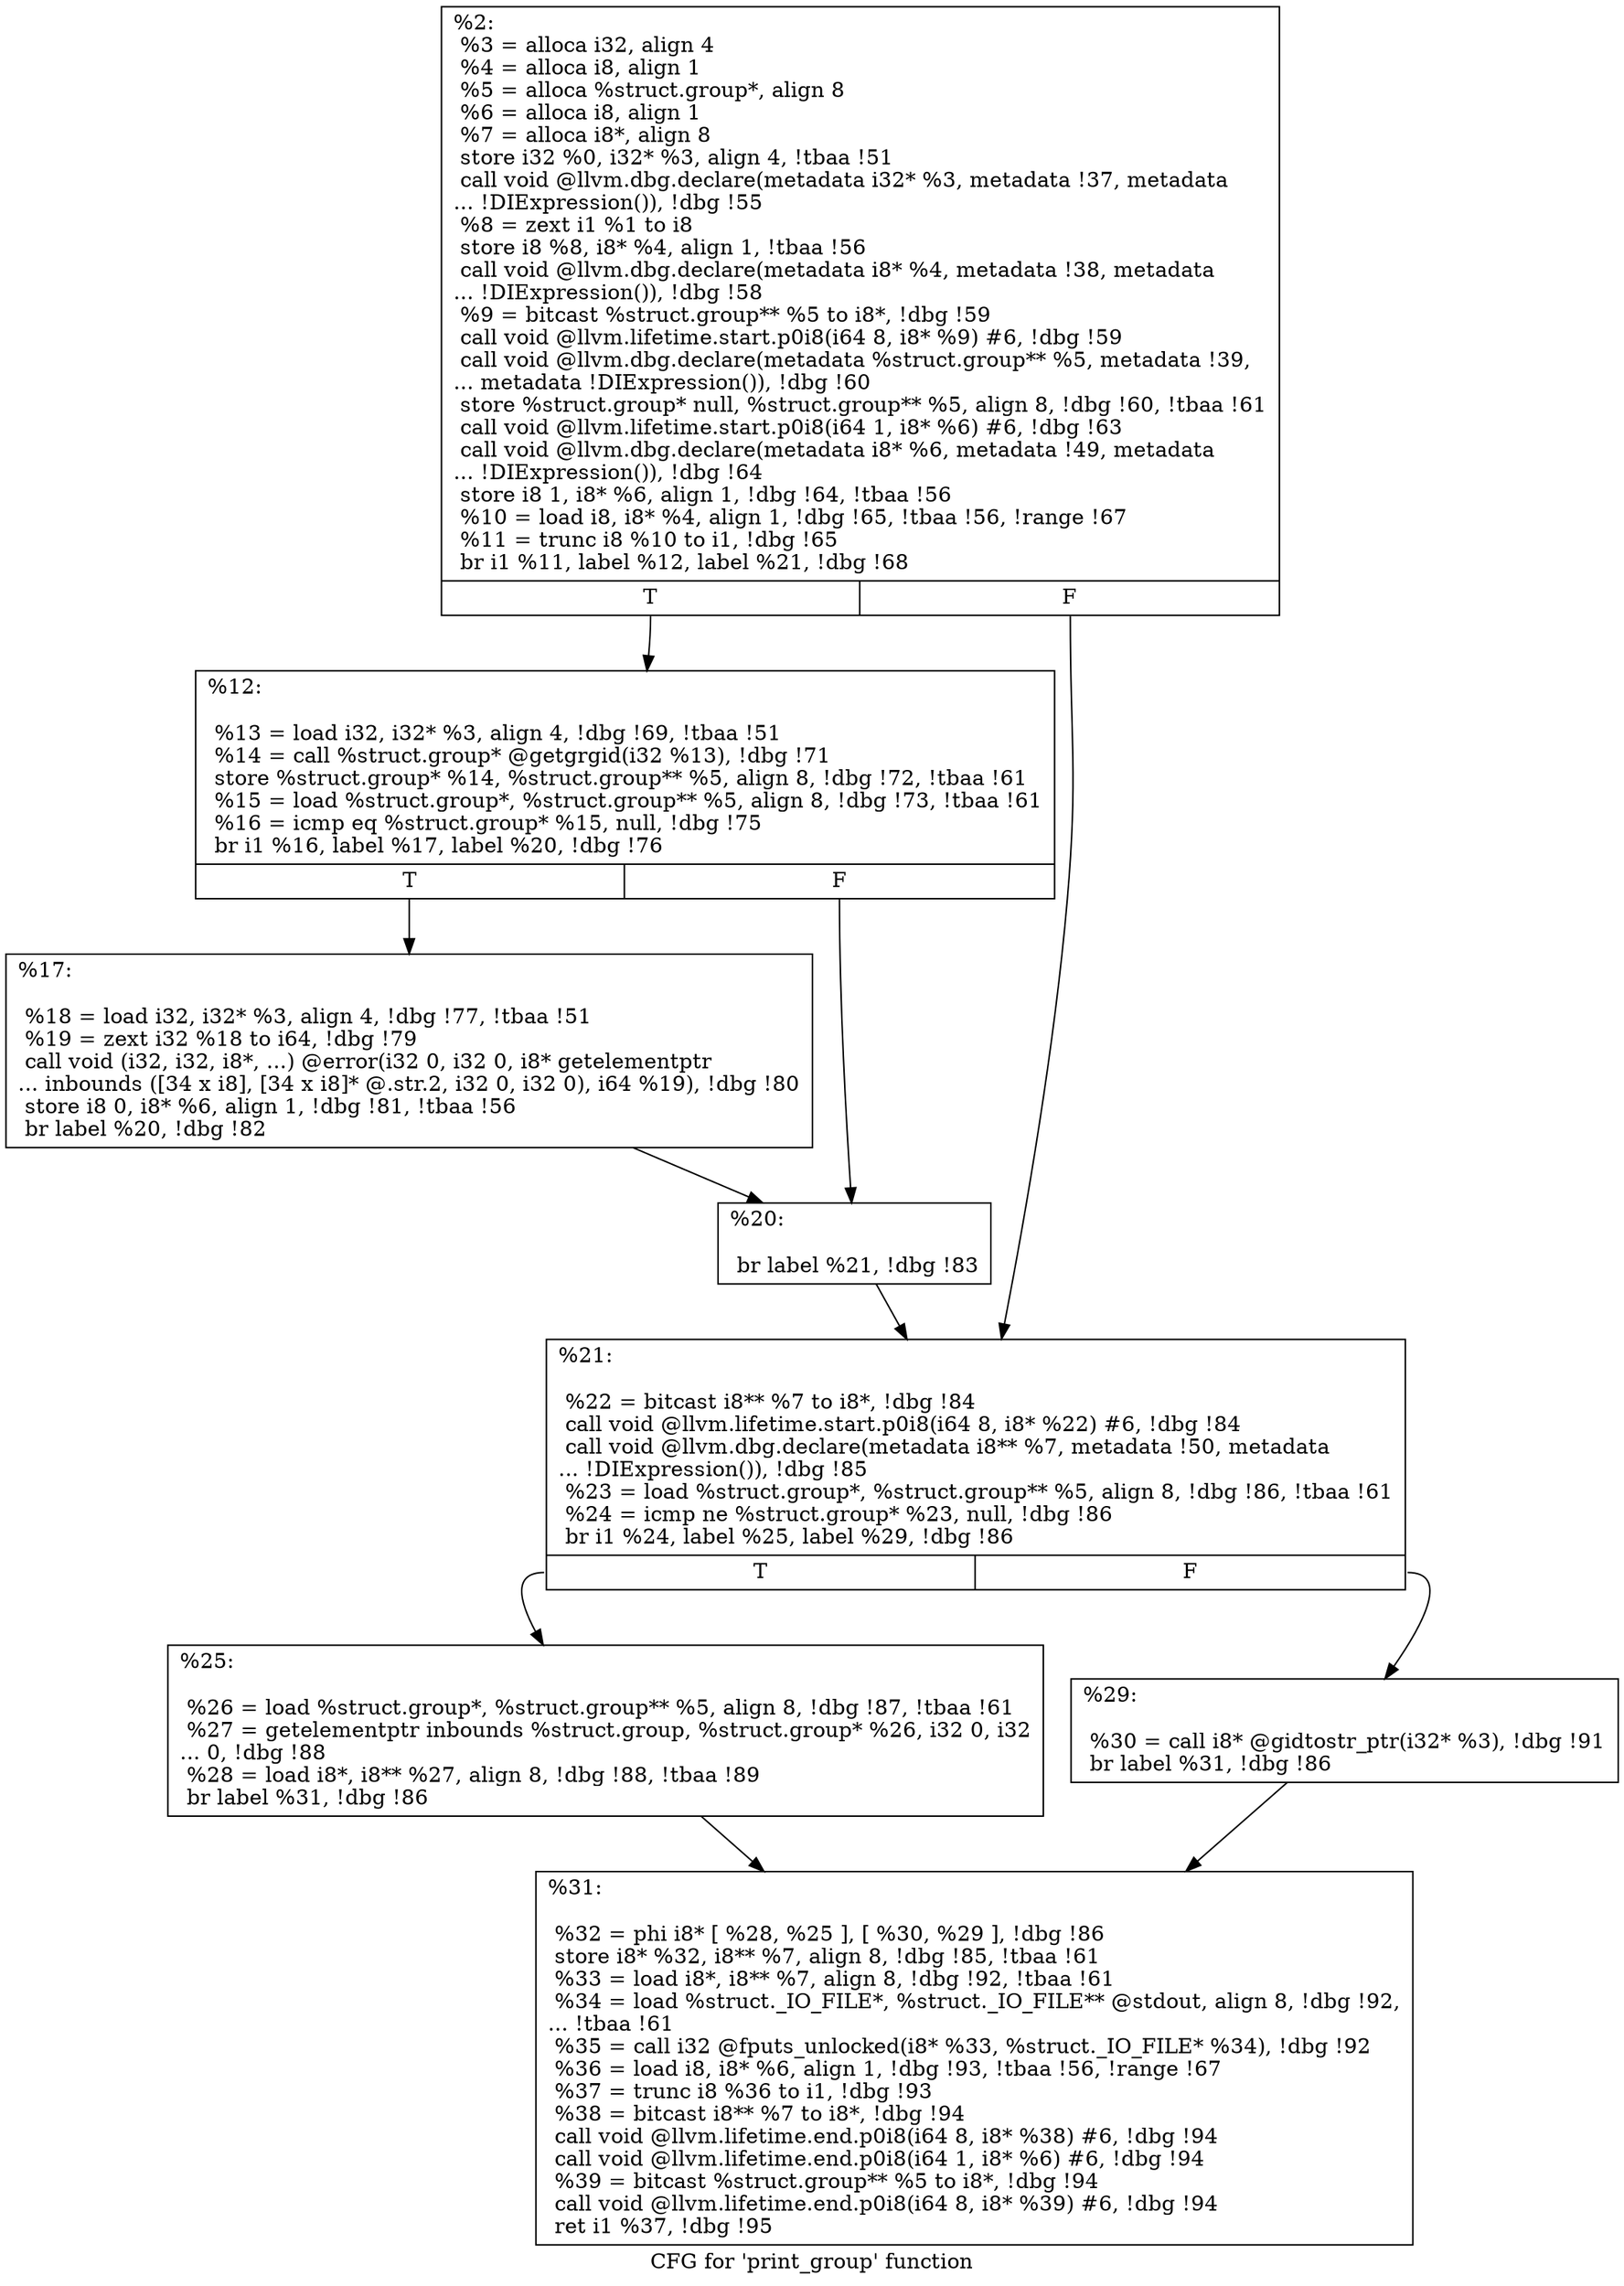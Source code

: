 digraph "CFG for 'print_group' function" {
	label="CFG for 'print_group' function";

	Node0x23a99c0 [shape=record,label="{%2:\l  %3 = alloca i32, align 4\l  %4 = alloca i8, align 1\l  %5 = alloca %struct.group*, align 8\l  %6 = alloca i8, align 1\l  %7 = alloca i8*, align 8\l  store i32 %0, i32* %3, align 4, !tbaa !51\l  call void @llvm.dbg.declare(metadata i32* %3, metadata !37, metadata\l... !DIExpression()), !dbg !55\l  %8 = zext i1 %1 to i8\l  store i8 %8, i8* %4, align 1, !tbaa !56\l  call void @llvm.dbg.declare(metadata i8* %4, metadata !38, metadata\l... !DIExpression()), !dbg !58\l  %9 = bitcast %struct.group** %5 to i8*, !dbg !59\l  call void @llvm.lifetime.start.p0i8(i64 8, i8* %9) #6, !dbg !59\l  call void @llvm.dbg.declare(metadata %struct.group** %5, metadata !39,\l... metadata !DIExpression()), !dbg !60\l  store %struct.group* null, %struct.group** %5, align 8, !dbg !60, !tbaa !61\l  call void @llvm.lifetime.start.p0i8(i64 1, i8* %6) #6, !dbg !63\l  call void @llvm.dbg.declare(metadata i8* %6, metadata !49, metadata\l... !DIExpression()), !dbg !64\l  store i8 1, i8* %6, align 1, !dbg !64, !tbaa !56\l  %10 = load i8, i8* %4, align 1, !dbg !65, !tbaa !56, !range !67\l  %11 = trunc i8 %10 to i1, !dbg !65\l  br i1 %11, label %12, label %21, !dbg !68\l|{<s0>T|<s1>F}}"];
	Node0x23a99c0:s0 -> Node0x23a9a10;
	Node0x23a99c0:s1 -> Node0x23a9b00;
	Node0x23a9a10 [shape=record,label="{%12:\l\l  %13 = load i32, i32* %3, align 4, !dbg !69, !tbaa !51\l  %14 = call %struct.group* @getgrgid(i32 %13), !dbg !71\l  store %struct.group* %14, %struct.group** %5, align 8, !dbg !72, !tbaa !61\l  %15 = load %struct.group*, %struct.group** %5, align 8, !dbg !73, !tbaa !61\l  %16 = icmp eq %struct.group* %15, null, !dbg !75\l  br i1 %16, label %17, label %20, !dbg !76\l|{<s0>T|<s1>F}}"];
	Node0x23a9a10:s0 -> Node0x23a9a60;
	Node0x23a9a10:s1 -> Node0x23a9ab0;
	Node0x23a9a60 [shape=record,label="{%17:\l\l  %18 = load i32, i32* %3, align 4, !dbg !77, !tbaa !51\l  %19 = zext i32 %18 to i64, !dbg !79\l  call void (i32, i32, i8*, ...) @error(i32 0, i32 0, i8* getelementptr\l... inbounds ([34 x i8], [34 x i8]* @.str.2, i32 0, i32 0), i64 %19), !dbg !80\l  store i8 0, i8* %6, align 1, !dbg !81, !tbaa !56\l  br label %20, !dbg !82\l}"];
	Node0x23a9a60 -> Node0x23a9ab0;
	Node0x23a9ab0 [shape=record,label="{%20:\l\l  br label %21, !dbg !83\l}"];
	Node0x23a9ab0 -> Node0x23a9b00;
	Node0x23a9b00 [shape=record,label="{%21:\l\l  %22 = bitcast i8** %7 to i8*, !dbg !84\l  call void @llvm.lifetime.start.p0i8(i64 8, i8* %22) #6, !dbg !84\l  call void @llvm.dbg.declare(metadata i8** %7, metadata !50, metadata\l... !DIExpression()), !dbg !85\l  %23 = load %struct.group*, %struct.group** %5, align 8, !dbg !86, !tbaa !61\l  %24 = icmp ne %struct.group* %23, null, !dbg !86\l  br i1 %24, label %25, label %29, !dbg !86\l|{<s0>T|<s1>F}}"];
	Node0x23a9b00:s0 -> Node0x23a9b50;
	Node0x23a9b00:s1 -> Node0x23a9ba0;
	Node0x23a9b50 [shape=record,label="{%25:\l\l  %26 = load %struct.group*, %struct.group** %5, align 8, !dbg !87, !tbaa !61\l  %27 = getelementptr inbounds %struct.group, %struct.group* %26, i32 0, i32\l... 0, !dbg !88\l  %28 = load i8*, i8** %27, align 8, !dbg !88, !tbaa !89\l  br label %31, !dbg !86\l}"];
	Node0x23a9b50 -> Node0x23a9bf0;
	Node0x23a9ba0 [shape=record,label="{%29:\l\l  %30 = call i8* @gidtostr_ptr(i32* %3), !dbg !91\l  br label %31, !dbg !86\l}"];
	Node0x23a9ba0 -> Node0x23a9bf0;
	Node0x23a9bf0 [shape=record,label="{%31:\l\l  %32 = phi i8* [ %28, %25 ], [ %30, %29 ], !dbg !86\l  store i8* %32, i8** %7, align 8, !dbg !85, !tbaa !61\l  %33 = load i8*, i8** %7, align 8, !dbg !92, !tbaa !61\l  %34 = load %struct._IO_FILE*, %struct._IO_FILE** @stdout, align 8, !dbg !92,\l... !tbaa !61\l  %35 = call i32 @fputs_unlocked(i8* %33, %struct._IO_FILE* %34), !dbg !92\l  %36 = load i8, i8* %6, align 1, !dbg !93, !tbaa !56, !range !67\l  %37 = trunc i8 %36 to i1, !dbg !93\l  %38 = bitcast i8** %7 to i8*, !dbg !94\l  call void @llvm.lifetime.end.p0i8(i64 8, i8* %38) #6, !dbg !94\l  call void @llvm.lifetime.end.p0i8(i64 1, i8* %6) #6, !dbg !94\l  %39 = bitcast %struct.group** %5 to i8*, !dbg !94\l  call void @llvm.lifetime.end.p0i8(i64 8, i8* %39) #6, !dbg !94\l  ret i1 %37, !dbg !95\l}"];
}
